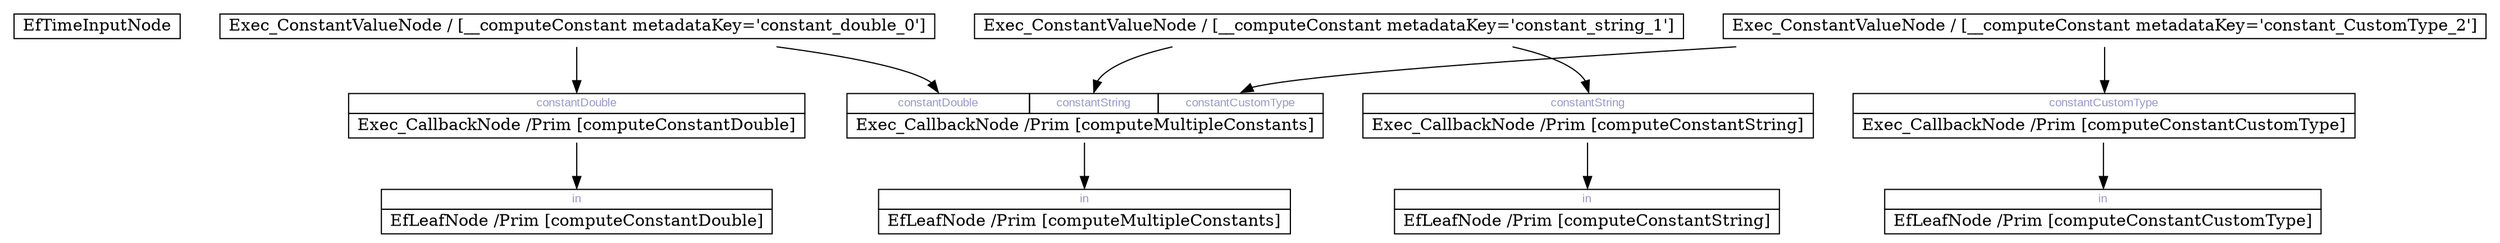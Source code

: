 digraph network {
	rankdir=TB;
	page="8.5, 11";

	node [shape=plaintext];
		"0x7f31bfffdfa0" [label=<
		<TABLE BORDER="0" CELLBORDER="1" CELLSPACING="0">
			<TR><TD COLSPAN="1"> EfTimeInputNode </TD></TR>
		</TABLE>>];
	node [shape=plaintext];
		"0x7f31c9c0ac60" [label=<
		<TABLE BORDER="0" CELLBORDER="1" CELLSPACING="0">
			<TR><TD COLSPAN="1"> Exec_ConstantValueNode / [__computeConstant metadataKey=&apos;constant_double_0&apos;] </TD></TR>
		</TABLE>>];
	node [shape=plaintext];
		"0x7f31d022c260" [label=<
		<TABLE BORDER="0" CELLBORDER="1" CELLSPACING="0">
			<TR><TD COLSPAN="1"> Exec_ConstantValueNode / [__computeConstant metadataKey=&apos;constant_CustomType_2&apos;] </TD></TR>
		</TABLE>>];
	node [shape=plaintext];
		"0x7f31d20d6d20" [label=<
		<TABLE BORDER="0" CELLBORDER="1" CELLSPACING="0">
			<TR><TD COLSPAN="1"> Exec_ConstantValueNode / [__computeConstant metadataKey=&apos;constant_string_1&apos;] </TD></TR>
		</TABLE>>];
	node [shape=plaintext];
		"0x7f31c0610ff0" [label=<
		<TABLE BORDER="0" CELLBORDER="1" CELLSPACING="0">
			<TR><TD PORT="0x7f31c0727420" COLSPAN="1"><FONT POINT-SIZE="10" FACE="Arial" COLOR="#9999cc">constantCustomType</FONT></TD></TR>
			<TR><TD COLSPAN="1"> Exec_CallbackNode /Prim [computeConstantCustomType] </TD></TR>
		</TABLE>>];
	node [shape=plaintext];
		"0x7f31cb830730" [label=<
		<TABLE BORDER="0" CELLBORDER="1" CELLSPACING="0">
			<TR><TD PORT="0x7f31c3ed92c0" COLSPAN="1"><FONT POINT-SIZE="10" FACE="Arial" COLOR="#9999cc">constantString</FONT></TD></TR>
			<TR><TD COLSPAN="1"> Exec_CallbackNode /Prim [computeConstantString] </TD></TR>
		</TABLE>>];
	node [shape=plaintext];
		"0x7f31cb8b0390" [label=<
		<TABLE BORDER="0" CELLBORDER="1" CELLSPACING="0">
			<TR><TD PORT="0x7f31c3ed9170" COLSPAN="1"><FONT POINT-SIZE="10" FACE="Arial" COLOR="#9999cc">in</FONT></TD></TR>
			<TR><TD COLSPAN="1"> EfLeafNode /Prim [computeConstantString] </TD></TR>
		</TABLE>>];
	node [shape=plaintext];
		"0x7f31c072a5a0" [label=<
		<TABLE BORDER="0" CELLBORDER="1" CELLSPACING="0">
			<TR><TD PORT="0x7f31c07272d0" COLSPAN="1"><FONT POINT-SIZE="10" FACE="Arial" COLOR="#9999cc">in</FONT></TD></TR>
			<TR><TD COLSPAN="1"> EfLeafNode /Prim [computeConstantCustomType] </TD></TR>
		</TABLE>>];
	node [shape=plaintext];
		"0x7f31d022e700" [label=<
		<TABLE BORDER="0" CELLBORDER="1" CELLSPACING="0">
			<TR><TD PORT="0x7f31d02104f0" COLSPAN="1"><FONT POINT-SIZE="10" FACE="Arial" COLOR="#9999cc">constantDouble</FONT></TD><TD PORT="0x7f31d0210520" COLSPAN="1"><FONT POINT-SIZE="10" FACE="Arial" COLOR="#9999cc">constantString</FONT></TD><TD PORT="0x7f31d02103a0" COLSPAN="1"><FONT POINT-SIZE="10" FACE="Arial" COLOR="#9999cc">constantCustomType</FONT></TD></TR>
			<TR><TD COLSPAN="3"> Exec_CallbackNode /Prim [computeMultipleConstants] </TD></TR>
		</TABLE>>];
	node [shape=plaintext];
		"0x7f31d020b490" [label=<
		<TABLE BORDER="0" CELLBORDER="1" CELLSPACING="0">
			<TR><TD PORT="0x7f31d0210400" COLSPAN="1"><FONT POINT-SIZE="10" FACE="Arial" COLOR="#9999cc">in</FONT></TD></TR>
			<TR><TD COLSPAN="1"> EfLeafNode /Prim [computeMultipleConstants] </TD></TR>
		</TABLE>>];
	node [shape=plaintext];
		"0x7f31c9c14030" [label=<
		<TABLE BORDER="0" CELLBORDER="1" CELLSPACING="0">
			<TR><TD PORT="0x7f31c9ce7f00" COLSPAN="1"><FONT POINT-SIZE="10" FACE="Arial" COLOR="#9999cc">constantDouble</FONT></TD></TR>
			<TR><TD COLSPAN="1"> Exec_CallbackNode /Prim [computeConstantDouble] </TD></TR>
		</TABLE>>];
	node [shape=plaintext];
		"0x7f31c9cca120" [label=<
		<TABLE BORDER="0" CELLBORDER="1" CELLSPACING="0">
			<TR><TD PORT="0x7f31c9ce8890" COLSPAN="1"><FONT POINT-SIZE="10" FACE="Arial" COLOR="#9999cc">in</FONT></TD></TR>
			<TR><TD COLSPAN="1"> EfLeafNode /Prim [computeConstantDouble] </TD></TR>
		</TABLE>>];
		"0x7f31d022c260" -> "0x7f31c0610ff0":"0x7f31c0727420":n;
		"0x7f31d20d6d20" -> "0x7f31cb830730":"0x7f31c3ed92c0":n;
		"0x7f31cb830730" -> "0x7f31cb8b0390":"0x7f31c3ed9170":n;
		"0x7f31c0610ff0" -> "0x7f31c072a5a0":"0x7f31c07272d0":n;
		"0x7f31c9c0ac60" -> "0x7f31d022e700":"0x7f31d02104f0":n;
		"0x7f31d20d6d20" -> "0x7f31d022e700":"0x7f31d0210520":n;
		"0x7f31d022c260" -> "0x7f31d022e700":"0x7f31d02103a0":n;
		"0x7f31d022e700" -> "0x7f31d020b490":"0x7f31d0210400":n;
		"0x7f31c9c0ac60" -> "0x7f31c9c14030":"0x7f31c9ce7f00":n;
		"0x7f31c9c14030" -> "0x7f31c9cca120":"0x7f31c9ce8890":n;
}
